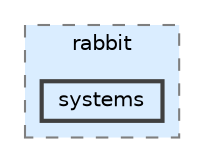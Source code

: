 digraph "C:/Users/thecy/Development/Libraries/rabbit/include/rabbit/systems"
{
 // LATEX_PDF_SIZE
  bgcolor="transparent";
  edge [fontname=Helvetica,fontsize=10,labelfontname=Helvetica,labelfontsize=10];
  node [fontname=Helvetica,fontsize=10,shape=box,height=0.2,width=0.4];
  compound=true
  subgraph clusterdir_c4dc8b4a447c210691c516bd52d2ecf6 {
    graph [ bgcolor="#daedff", pencolor="grey50", label="rabbit", fontname=Helvetica,fontsize=10 style="filled,dashed", URL="dir_c4dc8b4a447c210691c516bd52d2ecf6.html",tooltip=""]
  dir_a6cc541b3a5ed3f6d4a77c647cb264be [label="systems", fillcolor="#daedff", color="grey25", style="filled,bold", URL="dir_a6cc541b3a5ed3f6d4a77c647cb264be.html",tooltip=""];
  }
}
